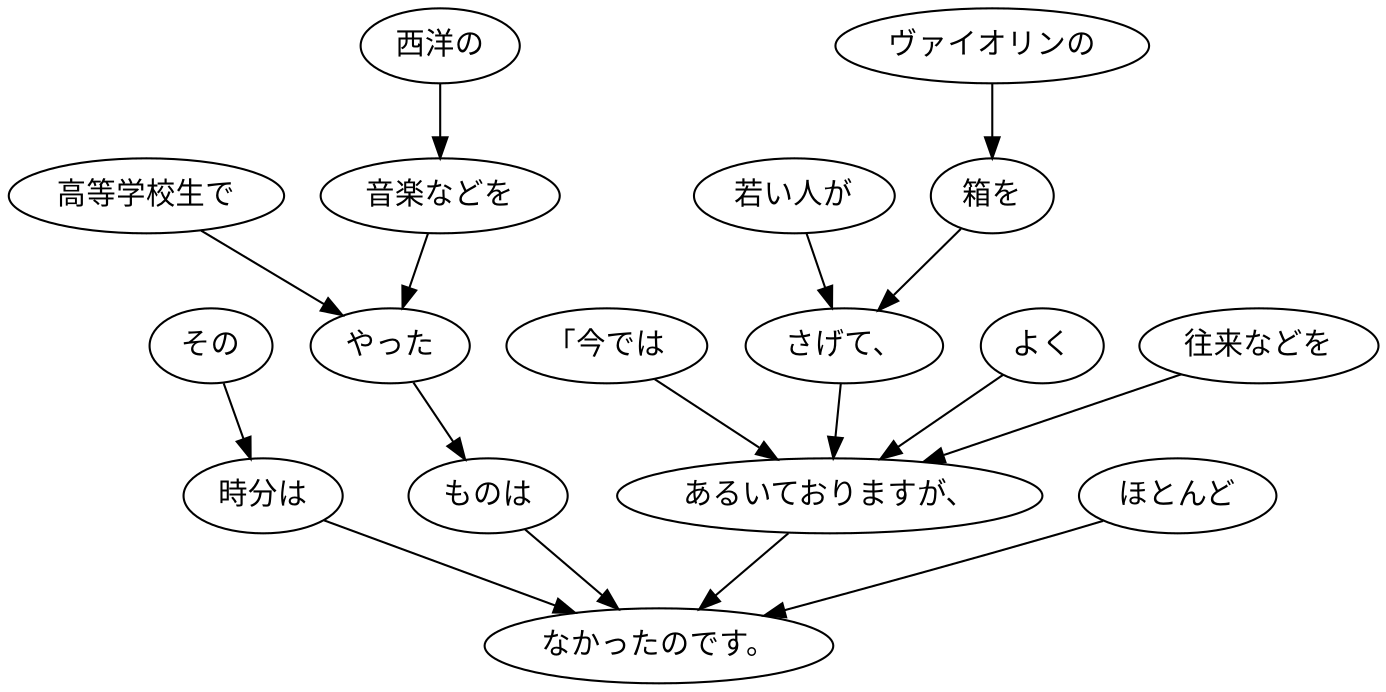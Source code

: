 digraph graph7791 {
	node0 [label="「今では"];
	node1 [label="若い人が"];
	node2 [label="ヴァイオリンの"];
	node3 [label="箱を"];
	node4 [label="さげて、"];
	node5 [label="よく"];
	node6 [label="往来などを"];
	node7 [label="あるいておりますが、"];
	node8 [label="その"];
	node9 [label="時分は"];
	node10 [label="高等学校生で"];
	node11 [label="西洋の"];
	node12 [label="音楽などを"];
	node13 [label="やった"];
	node14 [label="ものは"];
	node15 [label="ほとんど"];
	node16 [label="なかったのです。"];
	node0 -> node7;
	node1 -> node4;
	node2 -> node3;
	node3 -> node4;
	node4 -> node7;
	node5 -> node7;
	node6 -> node7;
	node7 -> node16;
	node8 -> node9;
	node9 -> node16;
	node10 -> node13;
	node11 -> node12;
	node12 -> node13;
	node13 -> node14;
	node14 -> node16;
	node15 -> node16;
}
